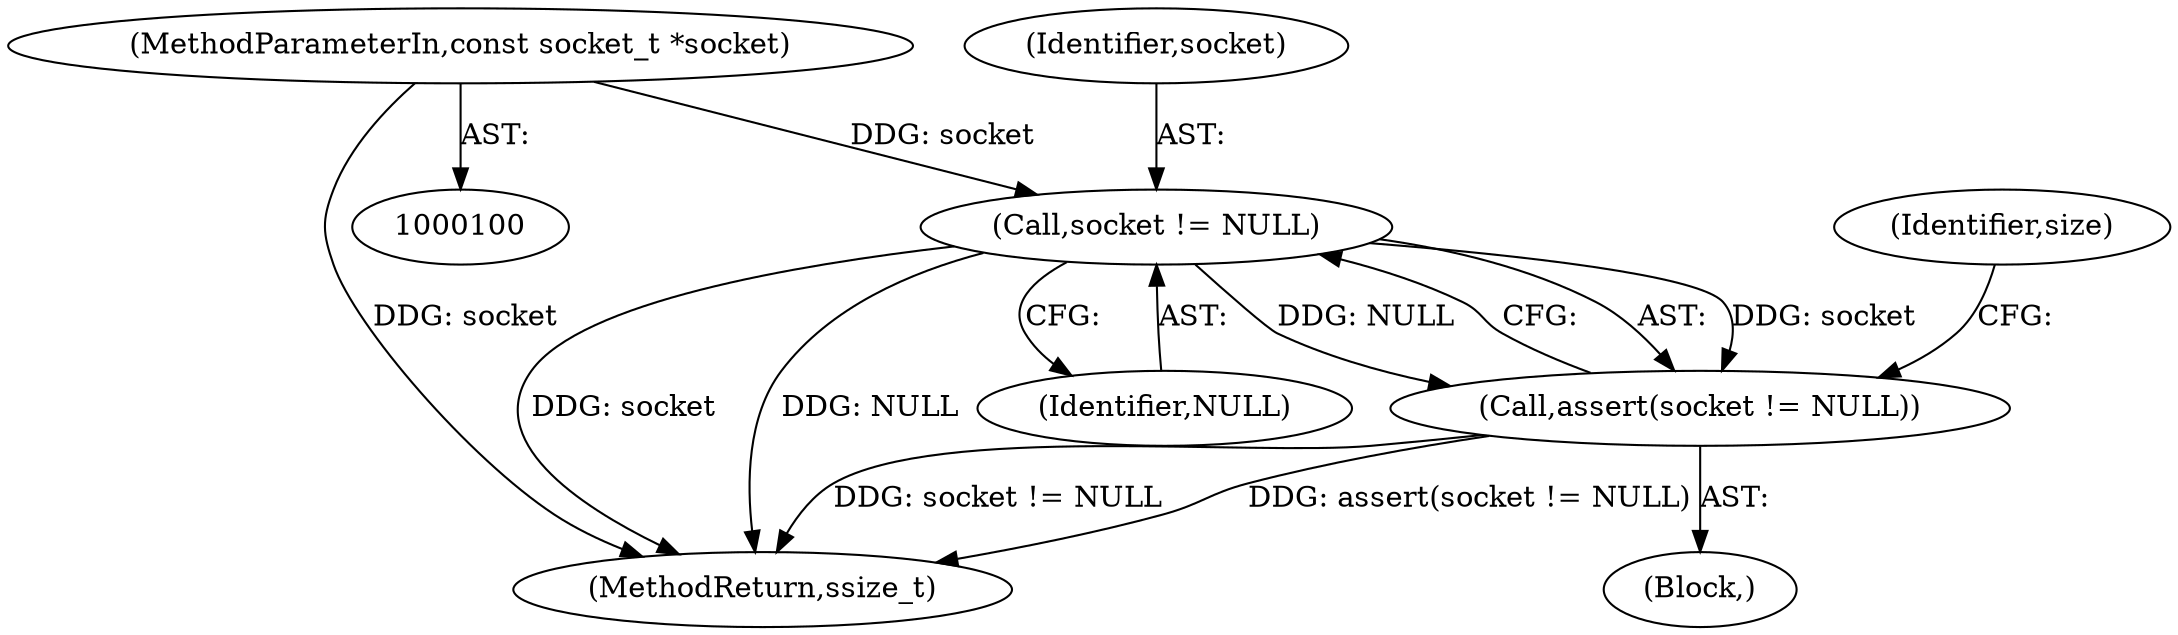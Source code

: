digraph "0_Android_472271b153c5dc53c28beac55480a8d8434b2d5c_62@API" {
"1000104" [label="(Call,socket != NULL)"];
"1000101" [label="(MethodParameterIn,const socket_t *socket)"];
"1000103" [label="(Call,assert(socket != NULL))"];
"1000127" [label="(MethodReturn,ssize_t)"];
"1000103" [label="(Call,assert(socket != NULL))"];
"1000104" [label="(Call,socket != NULL)"];
"1000109" [label="(Identifier,size)"];
"1000102" [label="(Block,)"];
"1000101" [label="(MethodParameterIn,const socket_t *socket)"];
"1000105" [label="(Identifier,socket)"];
"1000106" [label="(Identifier,NULL)"];
"1000104" -> "1000103"  [label="AST: "];
"1000104" -> "1000106"  [label="CFG: "];
"1000105" -> "1000104"  [label="AST: "];
"1000106" -> "1000104"  [label="AST: "];
"1000103" -> "1000104"  [label="CFG: "];
"1000104" -> "1000127"  [label="DDG: socket"];
"1000104" -> "1000127"  [label="DDG: NULL"];
"1000104" -> "1000103"  [label="DDG: socket"];
"1000104" -> "1000103"  [label="DDG: NULL"];
"1000101" -> "1000104"  [label="DDG: socket"];
"1000101" -> "1000100"  [label="AST: "];
"1000101" -> "1000127"  [label="DDG: socket"];
"1000103" -> "1000102"  [label="AST: "];
"1000109" -> "1000103"  [label="CFG: "];
"1000103" -> "1000127"  [label="DDG: socket != NULL"];
"1000103" -> "1000127"  [label="DDG: assert(socket != NULL)"];
}
